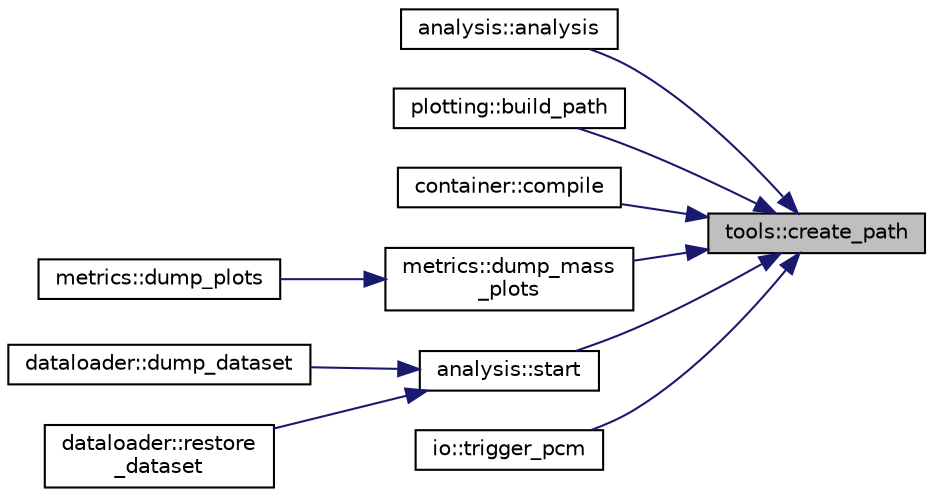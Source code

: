 digraph "tools::create_path"
{
 // INTERACTIVE_SVG=YES
 // LATEX_PDF_SIZE
  edge [fontname="Helvetica",fontsize="10",labelfontname="Helvetica",labelfontsize="10"];
  node [fontname="Helvetica",fontsize="10",shape=record];
  rankdir="RL";
  Node1 [label="tools::create_path",height=0.2,width=0.4,color="black", fillcolor="grey75", style="filled", fontcolor="black",tooltip="Creates a directory path, including parent directories if needed."];
  Node1 -> Node2 [dir="back",color="midnightblue",fontsize="10",style="solid",fontname="Helvetica"];
  Node2 [label="analysis::analysis",height=0.2,width=0.4,color="black", fillcolor="white", style="filled",URL="$classanalysis.html#a1391073bb18c75cdad4132e90992fcd3",tooltip="< Public access specifier for the following members."];
  Node1 -> Node3 [dir="back",color="midnightblue",fontsize="10",style="solid",fontname="Helvetica"];
  Node3 [label="plotting::build_path",height=0.2,width=0.4,color="black", fillcolor="white", style="filled",URL="$classplotting.html#ae528701faff0a6f14e970d3a920f6081",tooltip="Builds a complete path for output files based on configured settings."];
  Node1 -> Node4 [dir="back",color="midnightblue",fontsize="10",style="solid",fontname="Helvetica"];
  Node4 [label="container::compile",height=0.2,width=0.4,color="black", fillcolor="white", style="filled",URL="$classcontainer.html#a2f036c9c52b38b6fd462a2a72f553c41",tooltip=" "];
  Node1 -> Node5 [dir="back",color="midnightblue",fontsize="10",style="solid",fontname="Helvetica"];
  Node5 [label="metrics::dump_mass\l_plots",height=0.2,width=0.4,color="black", fillcolor="white", style="filled",URL="$classmetrics.html#a60ff488f6951bae8d98bc7a03bc6e464",tooltip="Dumps mass plots for a given k-fold."];
  Node5 -> Node6 [dir="back",color="midnightblue",fontsize="10",style="solid",fontname="Helvetica"];
  Node6 [label="metrics::dump_plots",height=0.2,width=0.4,color="black", fillcolor="white", style="filled",URL="$classmetrics.html#a8a0b4107864ac5f548ed37a9a4a9372f",tooltip=" "];
  Node1 -> Node7 [dir="back",color="midnightblue",fontsize="10",style="solid",fontname="Helvetica"];
  Node7 [label="analysis::start",height=0.2,width=0.4,color="black", fillcolor="white", style="filled",URL="$classanalysis.html#a401745bb4bcae03160ffa0b5df2887e7",tooltip="Starts the analysis execution."];
  Node7 -> Node8 [dir="back",color="midnightblue",fontsize="10",style="solid",fontname="Helvetica"];
  Node8 [label="dataloader::dump_dataset",height=0.2,width=0.4,color="black", fillcolor="white", style="filled",URL="$classdataloader.html#a6a829ac2b88dd9655a52bdf3e3701259",tooltip=" "];
  Node7 -> Node9 [dir="back",color="midnightblue",fontsize="10",style="solid",fontname="Helvetica"];
  Node9 [label="dataloader::restore\l_dataset",height=0.2,width=0.4,color="black", fillcolor="white", style="filled",URL="$classdataloader.html#a5fddffa25c532953896e2d1646ca1dc4",tooltip=" "];
  Node1 -> Node10 [dir="back",color="midnightblue",fontsize="10",style="solid",fontname="Helvetica"];
  Node10 [label="io::trigger_pcm",height=0.2,width=0.4,color="black", fillcolor="white", style="filled",URL="$classio.html#a38cda1cf4b0ad6920e19780ad985d374",tooltip="Triggers the generation of a ROOT PCM (Precompiled Module) if needed for dictionary generation."];
}
